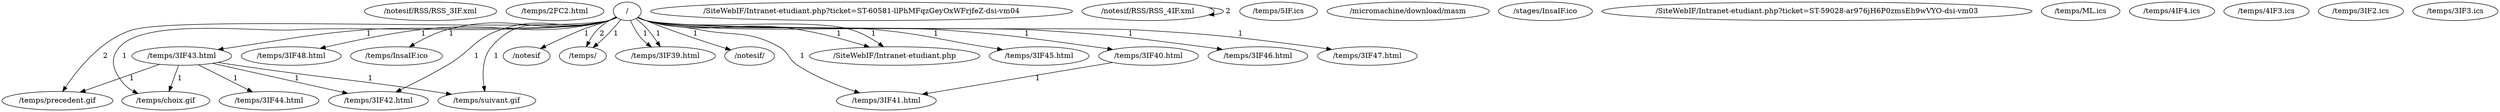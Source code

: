 digraph {
node0 [label="/notesif/RSS/RSS_3IF.xml"];
node1 [label="/temps/2FC2.html"];
node2 [label="/temps/precedent.gif"];
node3 [label="/temps/3IF48.html"];
node4 [label="/SiteWebIF/Intranet-etudiant.php?ticket=ST-60581-llPhMFqzGeyOxWFrjfeZ-dsi-vm04"];
node5 [label="/notesif/RSS/RSS_4IF.xml"];
node6 [label="/temps/InsaIF.ico"];
node7 [label="/temps/5IF.ics"];
node8 [label="/temps/3IF40.html"];
node9 [label="/micromachine/download/masm"];
node10 [label="/stages/InsaIF.ico"];
node11 [label="/temps/3IF43.html"];
node12 [label="/notesif"];
node13 [label="/"];
node14 [label="/SiteWebIF/Intranet-etudiant.php?ticket=ST-59028-ar976jH6P0zmsEh9wVYO-dsi-vm03"];
node15 [label="/temps/"];
node16 [label="/temps/3IF39.html"];
node17 [label="/notesif/"];
node18 [label="/temps/ML.ics"];
node19 [label="/temps/choix.gif"];
node20 [label="/temps/4IF4.ics"];
node21 [label="/temps/suivant.gif"];
node22 [label="/temps/3IF44.html"];
node23 [label="/SiteWebIF/Intranet-etudiant.php"];
node24 [label="/temps/3IF45.html"];
node25 [label="/temps/4IF3.ics"];
node26 [label="/temps/3IF42.html"];
node27 [label="/temps/3IF41.html"];
node28 [label="/temps/3IF46.html"];
node29 [label="/temps/3IF47.html"];
node30 [label="/temps/3IF2.ics"];
node31 [label="/temps/3IF3.ics"];
node13 -> node2 [label=" 2"];
node11 -> node2 [label=" 1"];
node13 -> node3 [label=" 1"];
node5 -> node5 [label=" 2"];
node13 -> node6 [label=" 1"];
node13 -> node8 [label=" 1"];
node13 -> node11 [label=" 1"];
node13 -> node12 [label=" 1"];
node13 -> node15 [label=" 2"];
node13 -> node15 [label=" 1"];
node13 -> node16 [label=" 1"];
node13 -> node16 [label=" 1"];
node13 -> node17 [label=" 1"];
node13 -> node19 [label=" 1"];
node11 -> node19 [label=" 1"];
node13 -> node21 [label=" 1"];
node11 -> node21 [label=" 1"];
node11 -> node22 [label=" 1"];
node13 -> node23 [label=" 1"];
node13 -> node23 [label=" 1"];
node13 -> node24 [label=" 1"];
node11 -> node26 [label=" 1"];
node13 -> node26 [label=" 1"];
node13 -> node27 [label=" 1"];
node8 -> node27 [label=" 1"];
node13 -> node28 [label=" 1"];
node13 -> node29 [label=" 1"];
}
